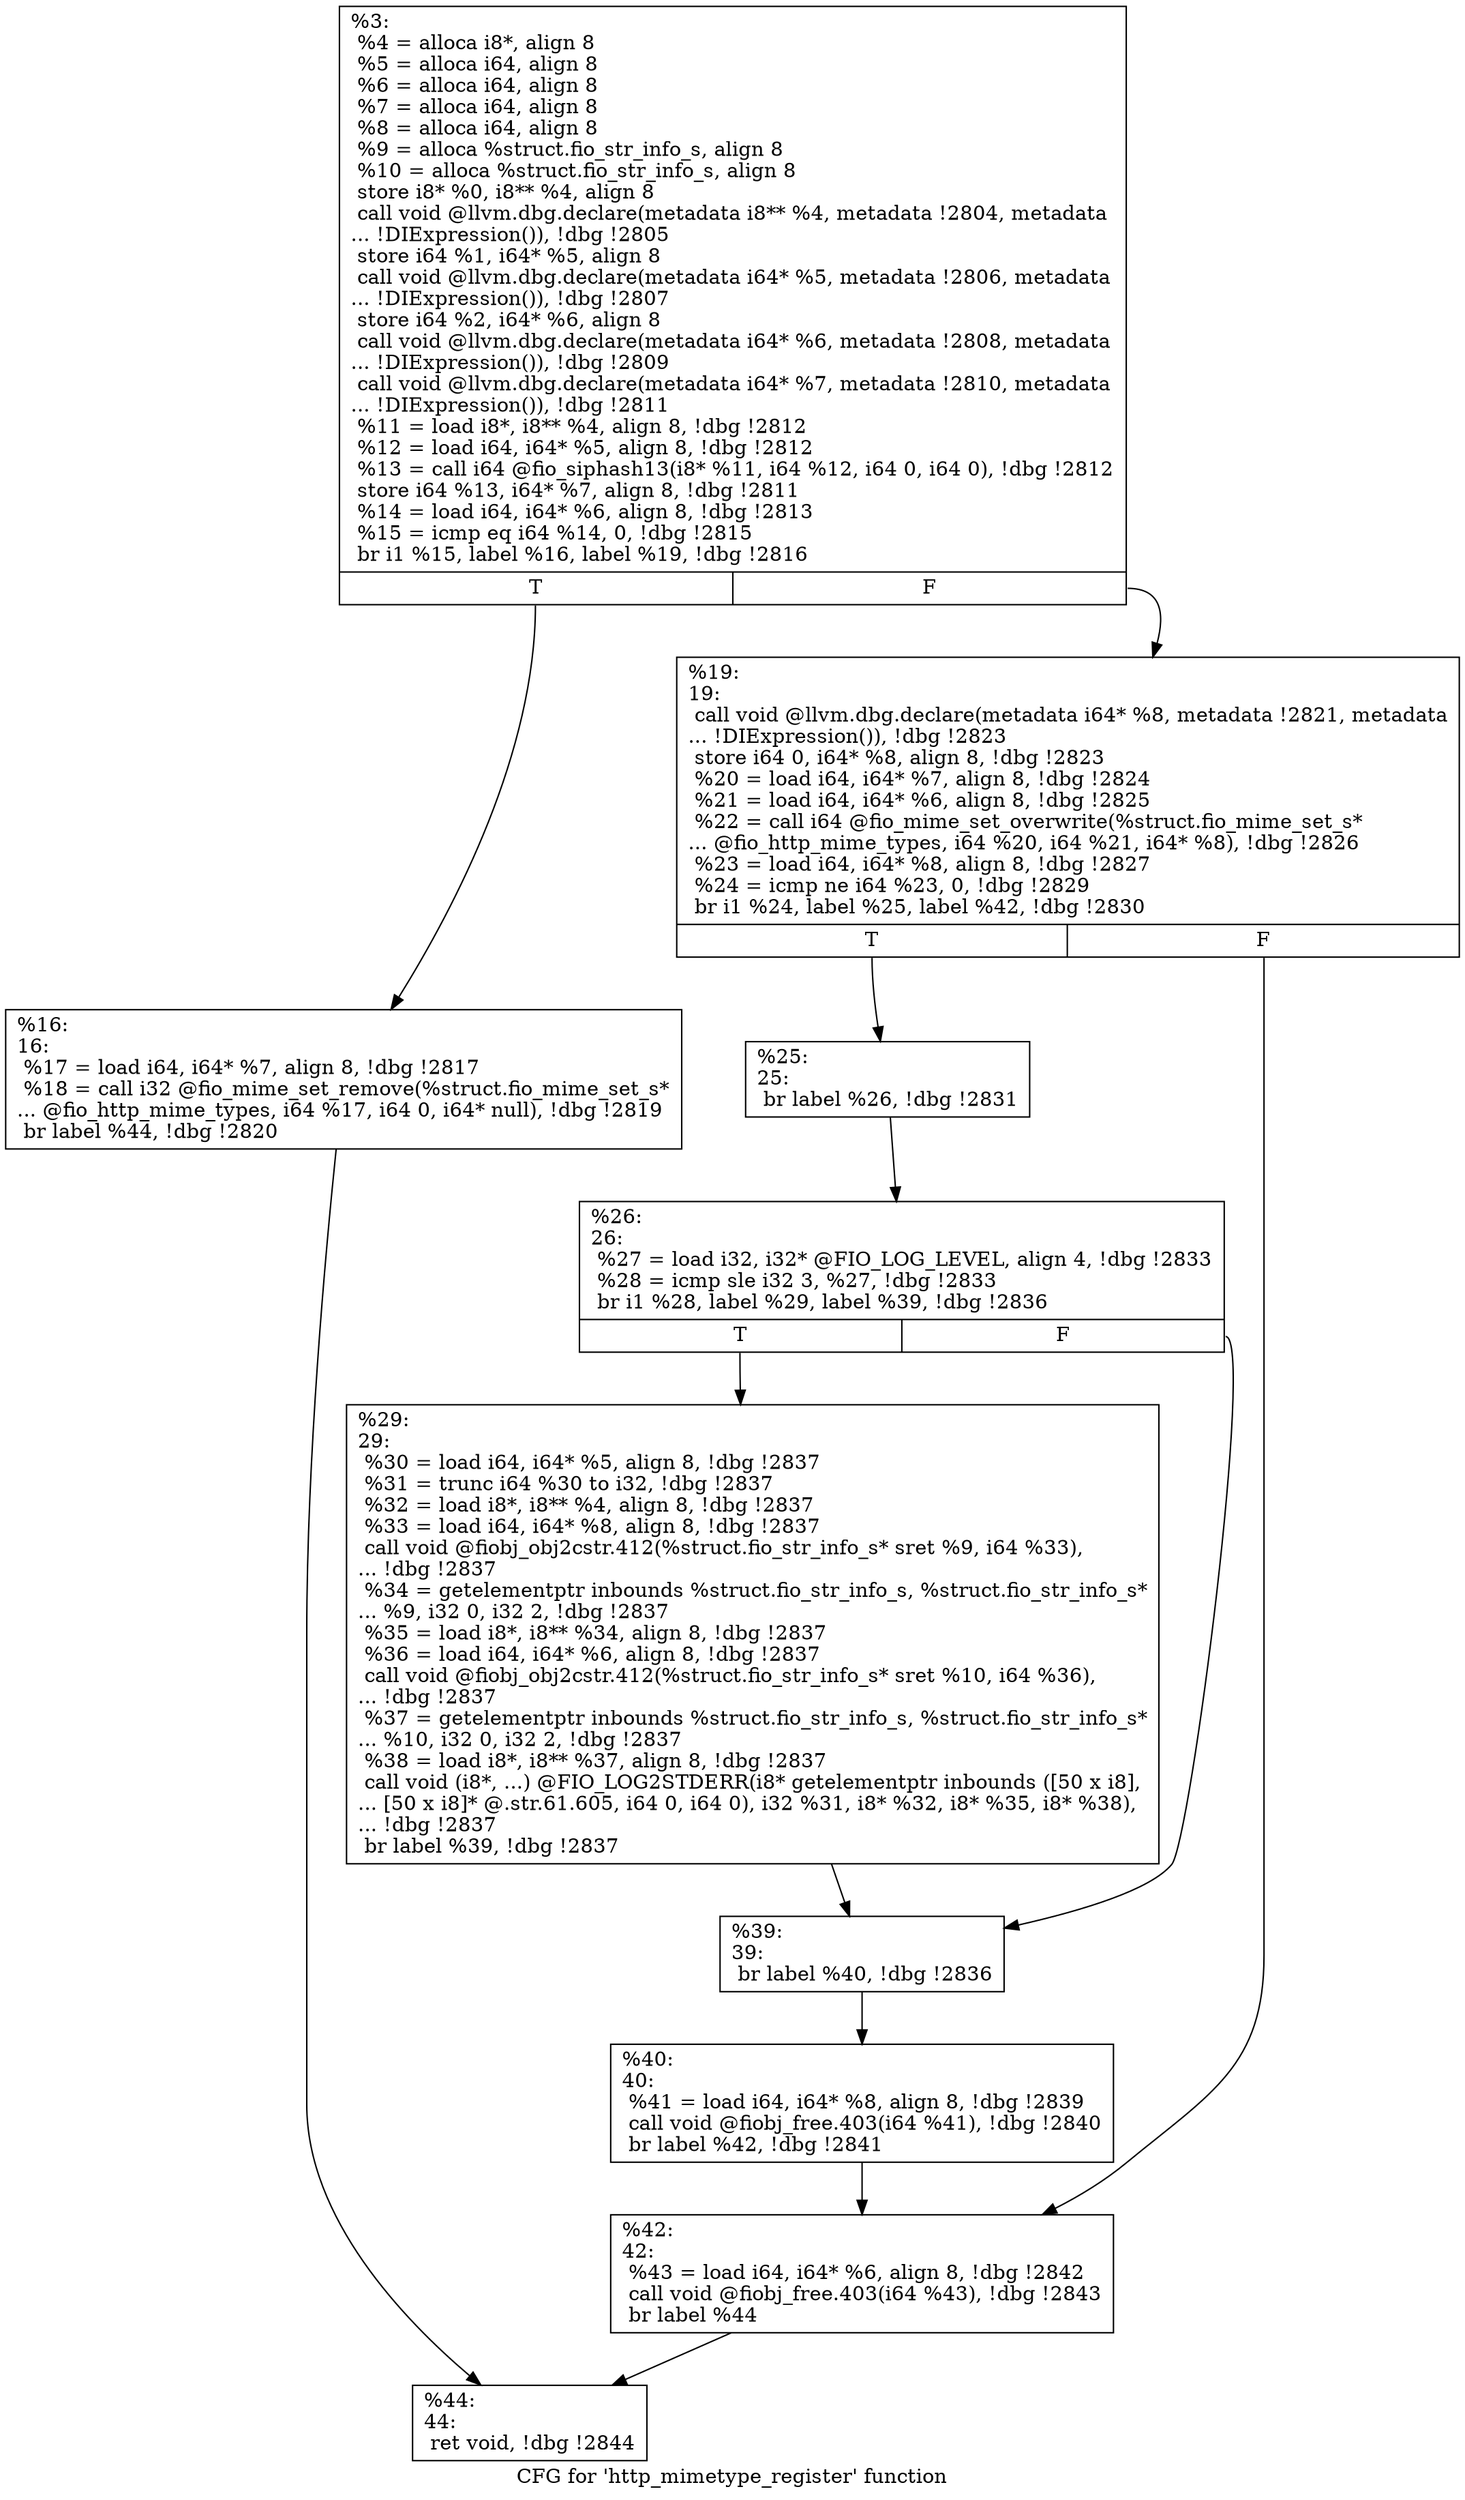 digraph "CFG for 'http_mimetype_register' function" {
	label="CFG for 'http_mimetype_register' function";

	Node0x556852461020 [shape=record,label="{%3:\l  %4 = alloca i8*, align 8\l  %5 = alloca i64, align 8\l  %6 = alloca i64, align 8\l  %7 = alloca i64, align 8\l  %8 = alloca i64, align 8\l  %9 = alloca %struct.fio_str_info_s, align 8\l  %10 = alloca %struct.fio_str_info_s, align 8\l  store i8* %0, i8** %4, align 8\l  call void @llvm.dbg.declare(metadata i8** %4, metadata !2804, metadata\l... !DIExpression()), !dbg !2805\l  store i64 %1, i64* %5, align 8\l  call void @llvm.dbg.declare(metadata i64* %5, metadata !2806, metadata\l... !DIExpression()), !dbg !2807\l  store i64 %2, i64* %6, align 8\l  call void @llvm.dbg.declare(metadata i64* %6, metadata !2808, metadata\l... !DIExpression()), !dbg !2809\l  call void @llvm.dbg.declare(metadata i64* %7, metadata !2810, metadata\l... !DIExpression()), !dbg !2811\l  %11 = load i8*, i8** %4, align 8, !dbg !2812\l  %12 = load i64, i64* %5, align 8, !dbg !2812\l  %13 = call i64 @fio_siphash13(i8* %11, i64 %12, i64 0, i64 0), !dbg !2812\l  store i64 %13, i64* %7, align 8, !dbg !2811\l  %14 = load i64, i64* %6, align 8, !dbg !2813\l  %15 = icmp eq i64 %14, 0, !dbg !2815\l  br i1 %15, label %16, label %19, !dbg !2816\l|{<s0>T|<s1>F}}"];
	Node0x556852461020:s0 -> Node0x5568524635a0;
	Node0x556852461020:s1 -> Node0x5568524635f0;
	Node0x5568524635a0 [shape=record,label="{%16:\l16:                                               \l  %17 = load i64, i64* %7, align 8, !dbg !2817\l  %18 = call i32 @fio_mime_set_remove(%struct.fio_mime_set_s*\l... @fio_http_mime_types, i64 %17, i64 0, i64* null), !dbg !2819\l  br label %44, !dbg !2820\l}"];
	Node0x5568524635a0 -> Node0x556852463820;
	Node0x5568524635f0 [shape=record,label="{%19:\l19:                                               \l  call void @llvm.dbg.declare(metadata i64* %8, metadata !2821, metadata\l... !DIExpression()), !dbg !2823\l  store i64 0, i64* %8, align 8, !dbg !2823\l  %20 = load i64, i64* %7, align 8, !dbg !2824\l  %21 = load i64, i64* %6, align 8, !dbg !2825\l  %22 = call i64 @fio_mime_set_overwrite(%struct.fio_mime_set_s*\l... @fio_http_mime_types, i64 %20, i64 %21, i64* %8), !dbg !2826\l  %23 = load i64, i64* %8, align 8, !dbg !2827\l  %24 = icmp ne i64 %23, 0, !dbg !2829\l  br i1 %24, label %25, label %42, !dbg !2830\l|{<s0>T|<s1>F}}"];
	Node0x5568524635f0:s0 -> Node0x556852463640;
	Node0x5568524635f0:s1 -> Node0x5568524637d0;
	Node0x556852463640 [shape=record,label="{%25:\l25:                                               \l  br label %26, !dbg !2831\l}"];
	Node0x556852463640 -> Node0x556852463690;
	Node0x556852463690 [shape=record,label="{%26:\l26:                                               \l  %27 = load i32, i32* @FIO_LOG_LEVEL, align 4, !dbg !2833\l  %28 = icmp sle i32 3, %27, !dbg !2833\l  br i1 %28, label %29, label %39, !dbg !2836\l|{<s0>T|<s1>F}}"];
	Node0x556852463690:s0 -> Node0x5568524636e0;
	Node0x556852463690:s1 -> Node0x556852463730;
	Node0x5568524636e0 [shape=record,label="{%29:\l29:                                               \l  %30 = load i64, i64* %5, align 8, !dbg !2837\l  %31 = trunc i64 %30 to i32, !dbg !2837\l  %32 = load i8*, i8** %4, align 8, !dbg !2837\l  %33 = load i64, i64* %8, align 8, !dbg !2837\l  call void @fiobj_obj2cstr.412(%struct.fio_str_info_s* sret %9, i64 %33),\l... !dbg !2837\l  %34 = getelementptr inbounds %struct.fio_str_info_s, %struct.fio_str_info_s*\l... %9, i32 0, i32 2, !dbg !2837\l  %35 = load i8*, i8** %34, align 8, !dbg !2837\l  %36 = load i64, i64* %6, align 8, !dbg !2837\l  call void @fiobj_obj2cstr.412(%struct.fio_str_info_s* sret %10, i64 %36),\l... !dbg !2837\l  %37 = getelementptr inbounds %struct.fio_str_info_s, %struct.fio_str_info_s*\l... %10, i32 0, i32 2, !dbg !2837\l  %38 = load i8*, i8** %37, align 8, !dbg !2837\l  call void (i8*, ...) @FIO_LOG2STDERR(i8* getelementptr inbounds ([50 x i8],\l... [50 x i8]* @.str.61.605, i64 0, i64 0), i32 %31, i8* %32, i8* %35, i8* %38),\l... !dbg !2837\l  br label %39, !dbg !2837\l}"];
	Node0x5568524636e0 -> Node0x556852463730;
	Node0x556852463730 [shape=record,label="{%39:\l39:                                               \l  br label %40, !dbg !2836\l}"];
	Node0x556852463730 -> Node0x556852463780;
	Node0x556852463780 [shape=record,label="{%40:\l40:                                               \l  %41 = load i64, i64* %8, align 8, !dbg !2839\l  call void @fiobj_free.403(i64 %41), !dbg !2840\l  br label %42, !dbg !2841\l}"];
	Node0x556852463780 -> Node0x5568524637d0;
	Node0x5568524637d0 [shape=record,label="{%42:\l42:                                               \l  %43 = load i64, i64* %6, align 8, !dbg !2842\l  call void @fiobj_free.403(i64 %43), !dbg !2843\l  br label %44\l}"];
	Node0x5568524637d0 -> Node0x556852463820;
	Node0x556852463820 [shape=record,label="{%44:\l44:                                               \l  ret void, !dbg !2844\l}"];
}
